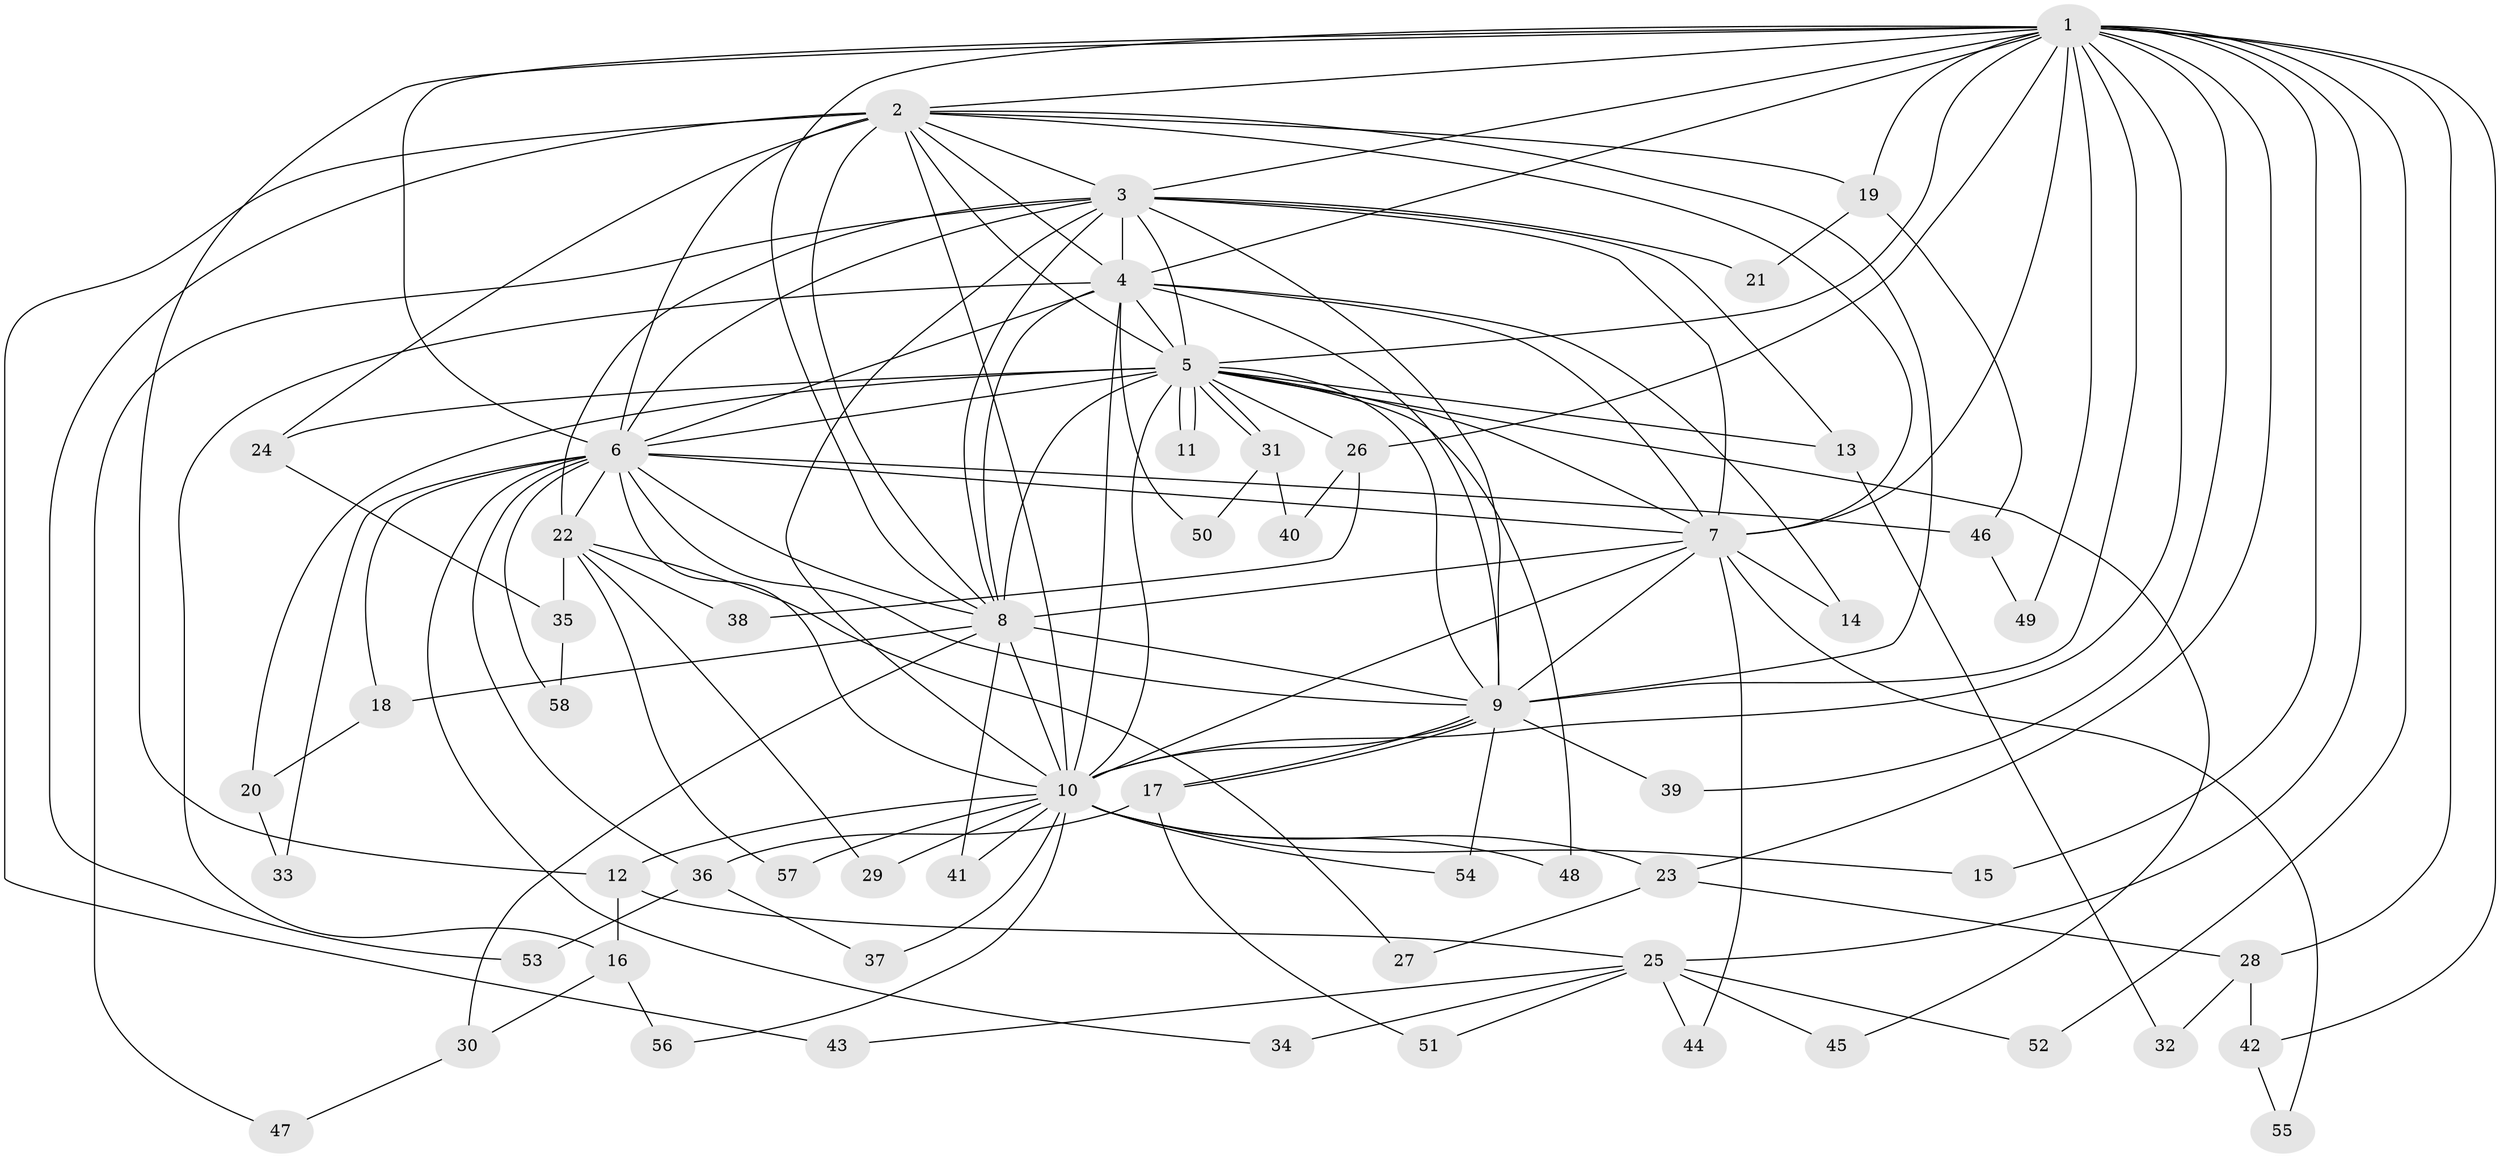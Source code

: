 // Generated by graph-tools (version 1.1) at 2025/25/03/09/25 03:25:36]
// undirected, 58 vertices, 141 edges
graph export_dot {
graph [start="1"]
  node [color=gray90,style=filled];
  1;
  2;
  3;
  4;
  5;
  6;
  7;
  8;
  9;
  10;
  11;
  12;
  13;
  14;
  15;
  16;
  17;
  18;
  19;
  20;
  21;
  22;
  23;
  24;
  25;
  26;
  27;
  28;
  29;
  30;
  31;
  32;
  33;
  34;
  35;
  36;
  37;
  38;
  39;
  40;
  41;
  42;
  43;
  44;
  45;
  46;
  47;
  48;
  49;
  50;
  51;
  52;
  53;
  54;
  55;
  56;
  57;
  58;
  1 -- 2;
  1 -- 3;
  1 -- 4;
  1 -- 5;
  1 -- 6;
  1 -- 7;
  1 -- 8;
  1 -- 9;
  1 -- 10;
  1 -- 12;
  1 -- 15;
  1 -- 19;
  1 -- 23;
  1 -- 25;
  1 -- 26;
  1 -- 28;
  1 -- 39;
  1 -- 42;
  1 -- 49;
  1 -- 52;
  2 -- 3;
  2 -- 4;
  2 -- 5;
  2 -- 6;
  2 -- 7;
  2 -- 8;
  2 -- 9;
  2 -- 10;
  2 -- 19;
  2 -- 24;
  2 -- 43;
  2 -- 53;
  3 -- 4;
  3 -- 5;
  3 -- 6;
  3 -- 7;
  3 -- 8;
  3 -- 9;
  3 -- 10;
  3 -- 13;
  3 -- 21;
  3 -- 22;
  3 -- 47;
  4 -- 5;
  4 -- 6;
  4 -- 7;
  4 -- 8;
  4 -- 9;
  4 -- 10;
  4 -- 14;
  4 -- 16;
  4 -- 50;
  5 -- 6;
  5 -- 7;
  5 -- 8;
  5 -- 9;
  5 -- 10;
  5 -- 11;
  5 -- 11;
  5 -- 13;
  5 -- 20;
  5 -- 24;
  5 -- 26;
  5 -- 31;
  5 -- 31;
  5 -- 45;
  5 -- 48;
  6 -- 7;
  6 -- 8;
  6 -- 9;
  6 -- 10;
  6 -- 18;
  6 -- 22;
  6 -- 33;
  6 -- 34;
  6 -- 36;
  6 -- 46;
  6 -- 58;
  7 -- 8;
  7 -- 9;
  7 -- 10;
  7 -- 14;
  7 -- 44;
  7 -- 55;
  8 -- 9;
  8 -- 10;
  8 -- 18;
  8 -- 30;
  8 -- 41;
  9 -- 10;
  9 -- 17;
  9 -- 17;
  9 -- 39;
  9 -- 54;
  10 -- 12;
  10 -- 15;
  10 -- 23;
  10 -- 29;
  10 -- 37;
  10 -- 41;
  10 -- 48;
  10 -- 54;
  10 -- 56;
  10 -- 57;
  12 -- 16;
  12 -- 25;
  13 -- 32;
  16 -- 30;
  16 -- 56;
  17 -- 36;
  17 -- 51;
  18 -- 20;
  19 -- 21;
  19 -- 46;
  20 -- 33;
  22 -- 27;
  22 -- 29;
  22 -- 35;
  22 -- 38;
  22 -- 57;
  23 -- 27;
  23 -- 28;
  24 -- 35;
  25 -- 34;
  25 -- 43;
  25 -- 44;
  25 -- 45;
  25 -- 51;
  25 -- 52;
  26 -- 38;
  26 -- 40;
  28 -- 32;
  28 -- 42;
  30 -- 47;
  31 -- 40;
  31 -- 50;
  35 -- 58;
  36 -- 37;
  36 -- 53;
  42 -- 55;
  46 -- 49;
}
